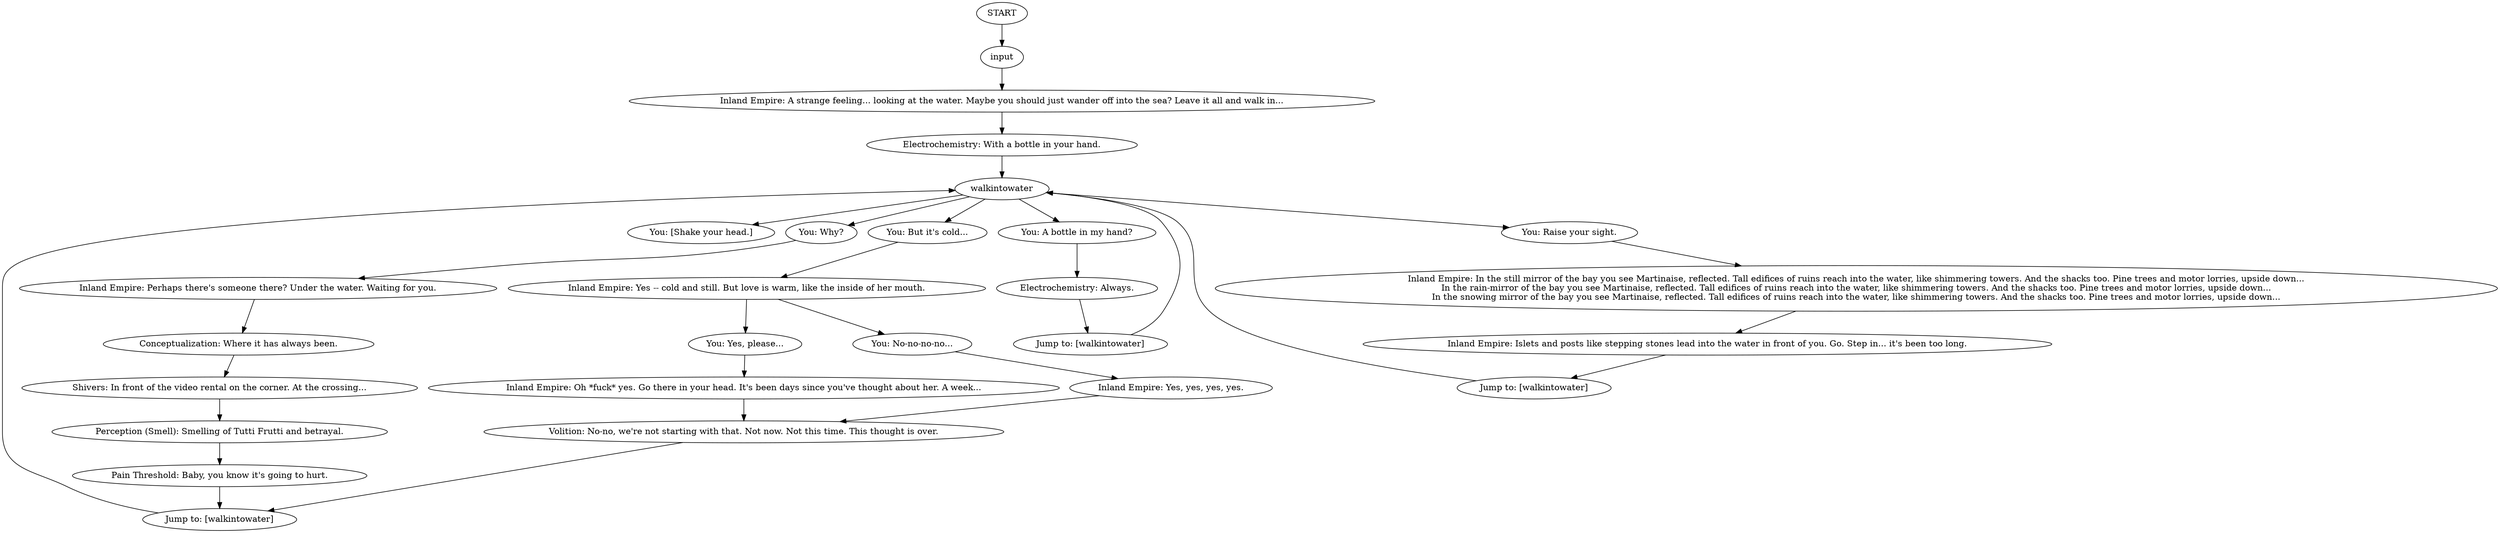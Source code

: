 # SEAFORT ORB / walk into water
# (walk into water dialogue, foreshadowing for dream)
# ==================================================
digraph G {
	  0 [label="START"];
	  1 [label="input"];
	  2 [label="Inland Empire: A strange feeling... looking at the water. Maybe you should just wander off into the sea? Leave it all and walk in..."];
	  3 [label="You: [Shake your head.]"];
	  4 [label="Jump to: [walkintowater]"];
	  5 [label="You: A bottle in my hand?"];
	  6 [label="Electrochemistry: Always."];
	  7 [label="Inland Empire: Islets and posts like stepping stones lead into the water in front of you. Go. Step in... it's been too long."];
	  8 [label="walkintowater"];
	  9 [label="You: Why?"];
	  10 [label="Electrochemistry: With a bottle in your hand."];
	  11 [label="Perception (Smell): Smelling of Tutti Frutti and betrayal."];
	  13 [label="Inland Empire: Perhaps there's someone there? Under the water. Waiting for you."];
	  14 [label="Jump to: [walkintowater]"];
	  15 [label="Conceptualization: Where it has always been."];
	  16 [label="Jump to: [walkintowater]"];
	  17 [label="Inland Empire: Yes -- cold and still. But love is warm, like the inside of her mouth."];
	  18 [label="Inland Empire: In the still mirror of the bay you see Martinaise, reflected. Tall edifices of ruins reach into the water, like shimmering towers. And the shacks too. Pine trees and motor lorries, upside down...\nIn the rain-mirror of the bay you see Martinaise, reflected. Tall edifices of ruins reach into the water, like shimmering towers. And the shacks too. Pine trees and motor lorries, upside down...\nIn the snowing mirror of the bay you see Martinaise, reflected. Tall edifices of ruins reach into the water, like shimmering towers. And the shacks too. Pine trees and motor lorries, upside down..."];
	  19 [label="Inland Empire: Yes, yes, yes, yes."];
	  20 [label="Volition: No-no, we're not starting with that. Not now. Not this time. This thought is over."];
	  21 [label="You: No-no-no-no..."];
	  22 [label="Shivers: In front of the video rental on the corner. At the crossing..."];
	  23 [label="You: But it's cold..."];
	  24 [label="Inland Empire: Oh *fuck* yes. Go there in your head. It's been days since you've thought about her. A week..."];
	  25 [label="You: Yes, please..."];
	  26 [label="You: Raise your sight."];
	  27 [label="Pain Threshold: Baby, you know it's going to hurt."];
	  0 -> 1
	  1 -> 2
	  2 -> 10
	  4 -> 8
	  5 -> 6
	  6 -> 14
	  7 -> 16
	  8 -> 3
	  8 -> 5
	  8 -> 9
	  8 -> 23
	  8 -> 26
	  9 -> 13
	  10 -> 8
	  11 -> 27
	  13 -> 15
	  14 -> 8
	  15 -> 22
	  16 -> 8
	  17 -> 25
	  17 -> 21
	  18 -> 7
	  19 -> 20
	  20 -> 4
	  21 -> 19
	  22 -> 11
	  23 -> 17
	  24 -> 20
	  25 -> 24
	  26 -> 18
	  27 -> 4
}

